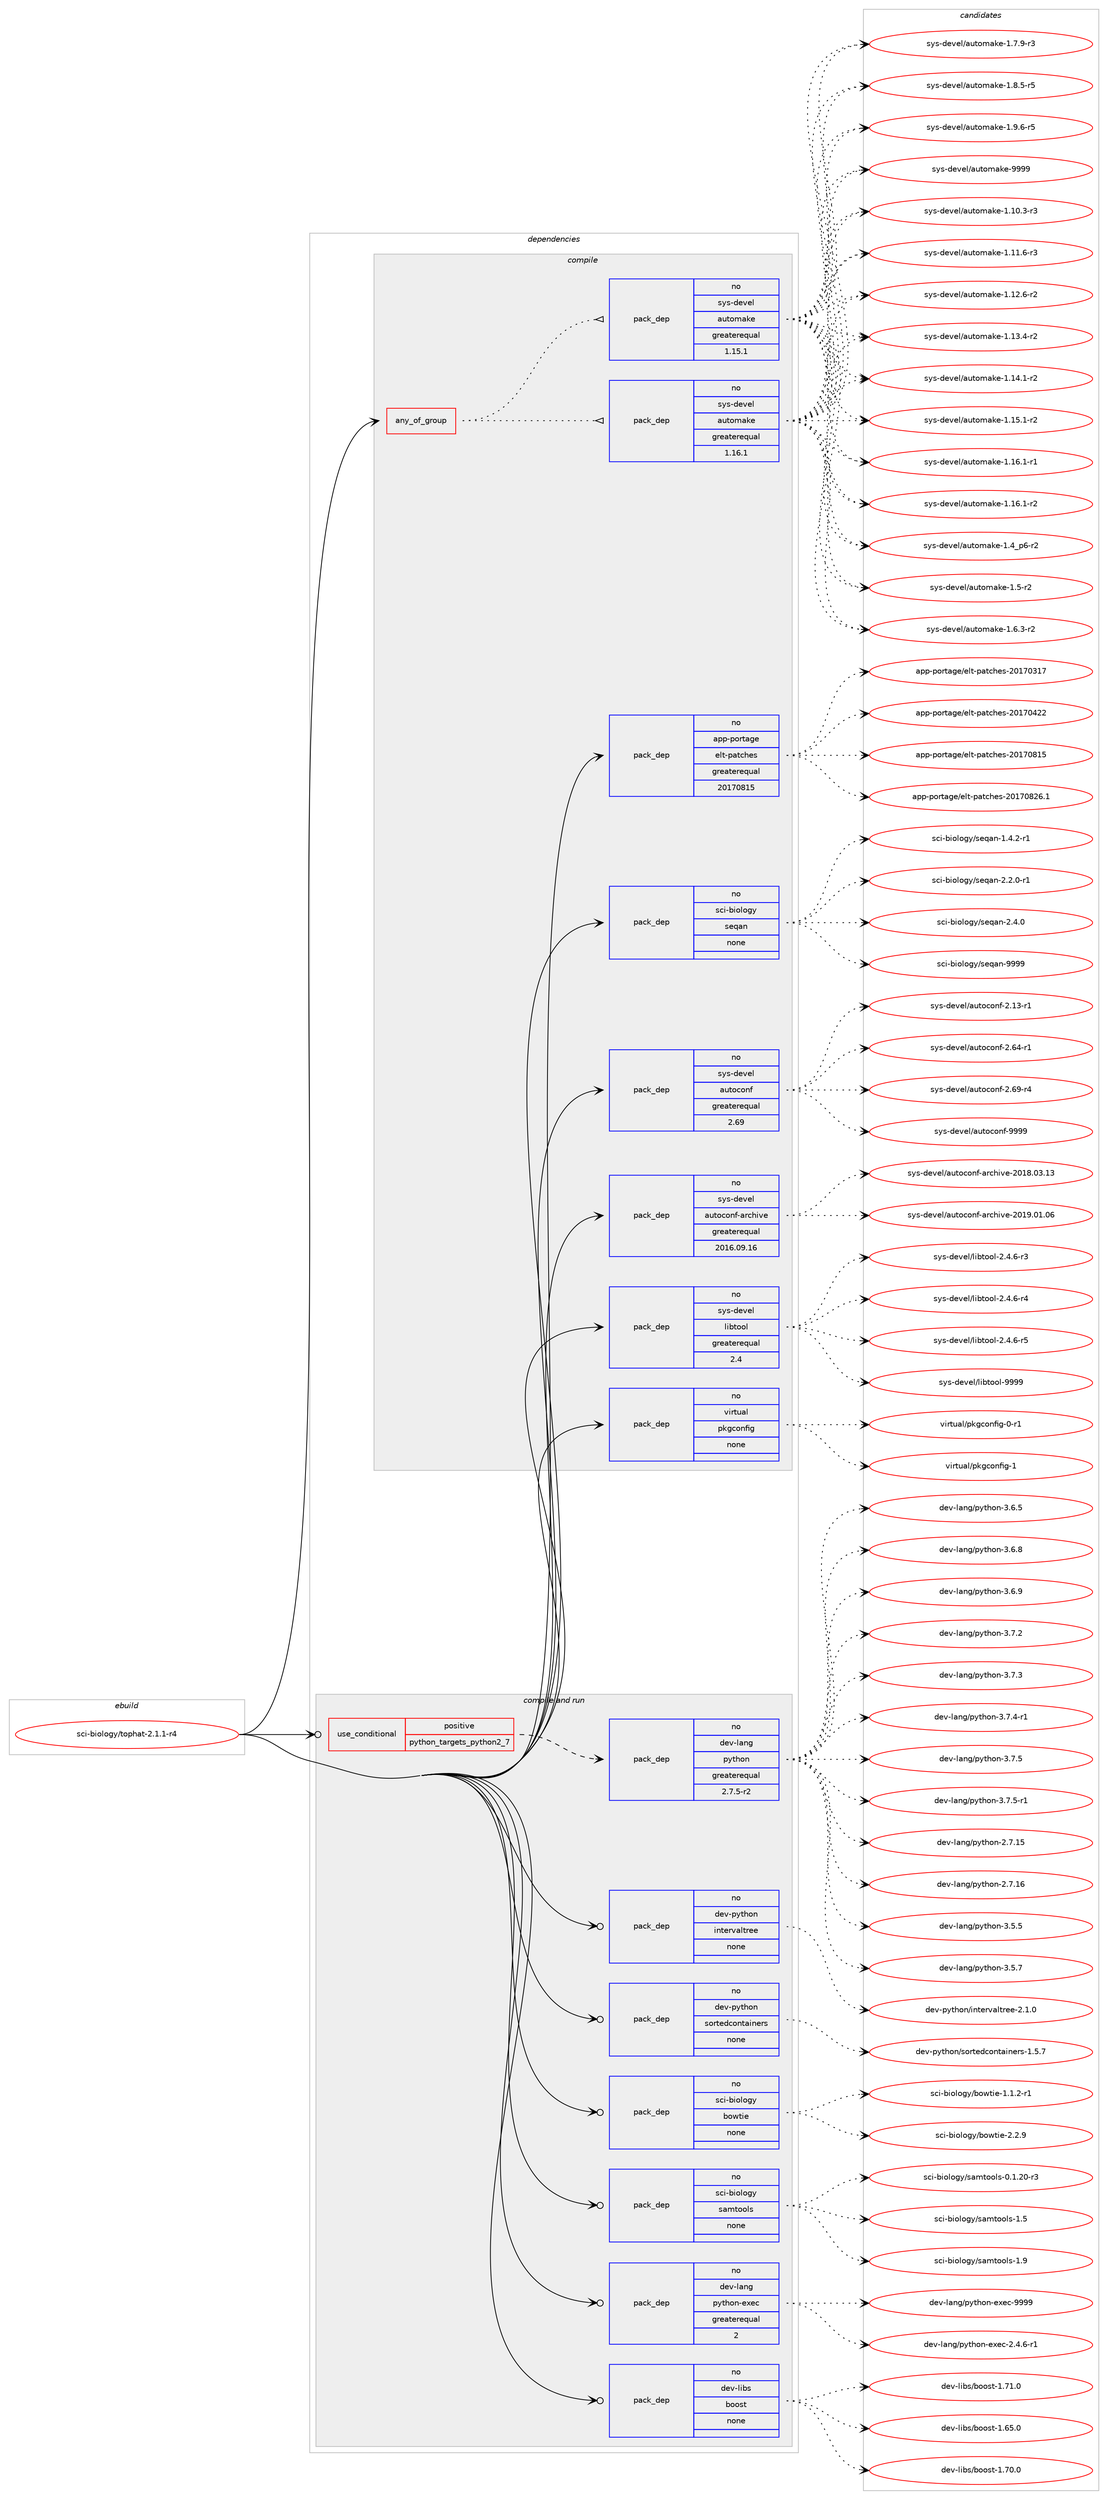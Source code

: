 digraph prolog {

# *************
# Graph options
# *************

newrank=true;
concentrate=true;
compound=true;
graph [rankdir=LR,fontname=Helvetica,fontsize=10,ranksep=1.5];#, ranksep=2.5, nodesep=0.2];
edge  [arrowhead=vee];
node  [fontname=Helvetica,fontsize=10];

# **********
# The ebuild
# **********

subgraph cluster_leftcol {
color=gray;
rank=same;
label=<<i>ebuild</i>>;
id [label="sci-biology/tophat-2.1.1-r4", color=red, width=4, href="../sci-biology/tophat-2.1.1-r4.svg"];
}

# ****************
# The dependencies
# ****************

subgraph cluster_midcol {
color=gray;
label=<<i>dependencies</i>>;
subgraph cluster_compile {
fillcolor="#eeeeee";
style=filled;
label=<<i>compile</i>>;
subgraph any14507 {
dependency850789 [label=<<TABLE BORDER="0" CELLBORDER="1" CELLSPACING="0" CELLPADDING="4"><TR><TD CELLPADDING="10">any_of_group</TD></TR></TABLE>>, shape=none, color=red];subgraph pack628958 {
dependency850790 [label=<<TABLE BORDER="0" CELLBORDER="1" CELLSPACING="0" CELLPADDING="4" WIDTH="220"><TR><TD ROWSPAN="6" CELLPADDING="30">pack_dep</TD></TR><TR><TD WIDTH="110">no</TD></TR><TR><TD>sys-devel</TD></TR><TR><TD>automake</TD></TR><TR><TD>greaterequal</TD></TR><TR><TD>1.16.1</TD></TR></TABLE>>, shape=none, color=blue];
}
dependency850789:e -> dependency850790:w [weight=20,style="dotted",arrowhead="oinv"];
subgraph pack628959 {
dependency850791 [label=<<TABLE BORDER="0" CELLBORDER="1" CELLSPACING="0" CELLPADDING="4" WIDTH="220"><TR><TD ROWSPAN="6" CELLPADDING="30">pack_dep</TD></TR><TR><TD WIDTH="110">no</TD></TR><TR><TD>sys-devel</TD></TR><TR><TD>automake</TD></TR><TR><TD>greaterequal</TD></TR><TR><TD>1.15.1</TD></TR></TABLE>>, shape=none, color=blue];
}
dependency850789:e -> dependency850791:w [weight=20,style="dotted",arrowhead="oinv"];
}
id:e -> dependency850789:w [weight=20,style="solid",arrowhead="vee"];
subgraph pack628960 {
dependency850792 [label=<<TABLE BORDER="0" CELLBORDER="1" CELLSPACING="0" CELLPADDING="4" WIDTH="220"><TR><TD ROWSPAN="6" CELLPADDING="30">pack_dep</TD></TR><TR><TD WIDTH="110">no</TD></TR><TR><TD>app-portage</TD></TR><TR><TD>elt-patches</TD></TR><TR><TD>greaterequal</TD></TR><TR><TD>20170815</TD></TR></TABLE>>, shape=none, color=blue];
}
id:e -> dependency850792:w [weight=20,style="solid",arrowhead="vee"];
subgraph pack628961 {
dependency850793 [label=<<TABLE BORDER="0" CELLBORDER="1" CELLSPACING="0" CELLPADDING="4" WIDTH="220"><TR><TD ROWSPAN="6" CELLPADDING="30">pack_dep</TD></TR><TR><TD WIDTH="110">no</TD></TR><TR><TD>sci-biology</TD></TR><TR><TD>seqan</TD></TR><TR><TD>none</TD></TR><TR><TD></TD></TR></TABLE>>, shape=none, color=blue];
}
id:e -> dependency850793:w [weight=20,style="solid",arrowhead="vee"];
subgraph pack628962 {
dependency850794 [label=<<TABLE BORDER="0" CELLBORDER="1" CELLSPACING="0" CELLPADDING="4" WIDTH="220"><TR><TD ROWSPAN="6" CELLPADDING="30">pack_dep</TD></TR><TR><TD WIDTH="110">no</TD></TR><TR><TD>sys-devel</TD></TR><TR><TD>autoconf</TD></TR><TR><TD>greaterequal</TD></TR><TR><TD>2.69</TD></TR></TABLE>>, shape=none, color=blue];
}
id:e -> dependency850794:w [weight=20,style="solid",arrowhead="vee"];
subgraph pack628963 {
dependency850795 [label=<<TABLE BORDER="0" CELLBORDER="1" CELLSPACING="0" CELLPADDING="4" WIDTH="220"><TR><TD ROWSPAN="6" CELLPADDING="30">pack_dep</TD></TR><TR><TD WIDTH="110">no</TD></TR><TR><TD>sys-devel</TD></TR><TR><TD>autoconf-archive</TD></TR><TR><TD>greaterequal</TD></TR><TR><TD>2016.09.16</TD></TR></TABLE>>, shape=none, color=blue];
}
id:e -> dependency850795:w [weight=20,style="solid",arrowhead="vee"];
subgraph pack628964 {
dependency850796 [label=<<TABLE BORDER="0" CELLBORDER="1" CELLSPACING="0" CELLPADDING="4" WIDTH="220"><TR><TD ROWSPAN="6" CELLPADDING="30">pack_dep</TD></TR><TR><TD WIDTH="110">no</TD></TR><TR><TD>sys-devel</TD></TR><TR><TD>libtool</TD></TR><TR><TD>greaterequal</TD></TR><TR><TD>2.4</TD></TR></TABLE>>, shape=none, color=blue];
}
id:e -> dependency850796:w [weight=20,style="solid",arrowhead="vee"];
subgraph pack628965 {
dependency850797 [label=<<TABLE BORDER="0" CELLBORDER="1" CELLSPACING="0" CELLPADDING="4" WIDTH="220"><TR><TD ROWSPAN="6" CELLPADDING="30">pack_dep</TD></TR><TR><TD WIDTH="110">no</TD></TR><TR><TD>virtual</TD></TR><TR><TD>pkgconfig</TD></TR><TR><TD>none</TD></TR><TR><TD></TD></TR></TABLE>>, shape=none, color=blue];
}
id:e -> dependency850797:w [weight=20,style="solid",arrowhead="vee"];
}
subgraph cluster_compileandrun {
fillcolor="#eeeeee";
style=filled;
label=<<i>compile and run</i>>;
subgraph cond206816 {
dependency850798 [label=<<TABLE BORDER="0" CELLBORDER="1" CELLSPACING="0" CELLPADDING="4"><TR><TD ROWSPAN="3" CELLPADDING="10">use_conditional</TD></TR><TR><TD>positive</TD></TR><TR><TD>python_targets_python2_7</TD></TR></TABLE>>, shape=none, color=red];
subgraph pack628966 {
dependency850799 [label=<<TABLE BORDER="0" CELLBORDER="1" CELLSPACING="0" CELLPADDING="4" WIDTH="220"><TR><TD ROWSPAN="6" CELLPADDING="30">pack_dep</TD></TR><TR><TD WIDTH="110">no</TD></TR><TR><TD>dev-lang</TD></TR><TR><TD>python</TD></TR><TR><TD>greaterequal</TD></TR><TR><TD>2.7.5-r2</TD></TR></TABLE>>, shape=none, color=blue];
}
dependency850798:e -> dependency850799:w [weight=20,style="dashed",arrowhead="vee"];
}
id:e -> dependency850798:w [weight=20,style="solid",arrowhead="odotvee"];
subgraph pack628967 {
dependency850800 [label=<<TABLE BORDER="0" CELLBORDER="1" CELLSPACING="0" CELLPADDING="4" WIDTH="220"><TR><TD ROWSPAN="6" CELLPADDING="30">pack_dep</TD></TR><TR><TD WIDTH="110">no</TD></TR><TR><TD>dev-lang</TD></TR><TR><TD>python-exec</TD></TR><TR><TD>greaterequal</TD></TR><TR><TD>2</TD></TR></TABLE>>, shape=none, color=blue];
}
id:e -> dependency850800:w [weight=20,style="solid",arrowhead="odotvee"];
subgraph pack628968 {
dependency850801 [label=<<TABLE BORDER="0" CELLBORDER="1" CELLSPACING="0" CELLPADDING="4" WIDTH="220"><TR><TD ROWSPAN="6" CELLPADDING="30">pack_dep</TD></TR><TR><TD WIDTH="110">no</TD></TR><TR><TD>dev-libs</TD></TR><TR><TD>boost</TD></TR><TR><TD>none</TD></TR><TR><TD></TD></TR></TABLE>>, shape=none, color=blue];
}
id:e -> dependency850801:w [weight=20,style="solid",arrowhead="odotvee"];
subgraph pack628969 {
dependency850802 [label=<<TABLE BORDER="0" CELLBORDER="1" CELLSPACING="0" CELLPADDING="4" WIDTH="220"><TR><TD ROWSPAN="6" CELLPADDING="30">pack_dep</TD></TR><TR><TD WIDTH="110">no</TD></TR><TR><TD>dev-python</TD></TR><TR><TD>intervaltree</TD></TR><TR><TD>none</TD></TR><TR><TD></TD></TR></TABLE>>, shape=none, color=blue];
}
id:e -> dependency850802:w [weight=20,style="solid",arrowhead="odotvee"];
subgraph pack628970 {
dependency850803 [label=<<TABLE BORDER="0" CELLBORDER="1" CELLSPACING="0" CELLPADDING="4" WIDTH="220"><TR><TD ROWSPAN="6" CELLPADDING="30">pack_dep</TD></TR><TR><TD WIDTH="110">no</TD></TR><TR><TD>dev-python</TD></TR><TR><TD>sortedcontainers</TD></TR><TR><TD>none</TD></TR><TR><TD></TD></TR></TABLE>>, shape=none, color=blue];
}
id:e -> dependency850803:w [weight=20,style="solid",arrowhead="odotvee"];
subgraph pack628971 {
dependency850804 [label=<<TABLE BORDER="0" CELLBORDER="1" CELLSPACING="0" CELLPADDING="4" WIDTH="220"><TR><TD ROWSPAN="6" CELLPADDING="30">pack_dep</TD></TR><TR><TD WIDTH="110">no</TD></TR><TR><TD>sci-biology</TD></TR><TR><TD>bowtie</TD></TR><TR><TD>none</TD></TR><TR><TD></TD></TR></TABLE>>, shape=none, color=blue];
}
id:e -> dependency850804:w [weight=20,style="solid",arrowhead="odotvee"];
subgraph pack628972 {
dependency850805 [label=<<TABLE BORDER="0" CELLBORDER="1" CELLSPACING="0" CELLPADDING="4" WIDTH="220"><TR><TD ROWSPAN="6" CELLPADDING="30">pack_dep</TD></TR><TR><TD WIDTH="110">no</TD></TR><TR><TD>sci-biology</TD></TR><TR><TD>samtools</TD></TR><TR><TD>none</TD></TR><TR><TD></TD></TR></TABLE>>, shape=none, color=blue];
}
id:e -> dependency850805:w [weight=20,style="solid",arrowhead="odotvee"];
}
subgraph cluster_run {
fillcolor="#eeeeee";
style=filled;
label=<<i>run</i>>;
}
}

# **************
# The candidates
# **************

subgraph cluster_choices {
rank=same;
color=gray;
label=<<i>candidates</i>>;

subgraph choice628958 {
color=black;
nodesep=1;
choice11512111545100101118101108479711711611110997107101454946494846514511451 [label="sys-devel/automake-1.10.3-r3", color=red, width=4,href="../sys-devel/automake-1.10.3-r3.svg"];
choice11512111545100101118101108479711711611110997107101454946494946544511451 [label="sys-devel/automake-1.11.6-r3", color=red, width=4,href="../sys-devel/automake-1.11.6-r3.svg"];
choice11512111545100101118101108479711711611110997107101454946495046544511450 [label="sys-devel/automake-1.12.6-r2", color=red, width=4,href="../sys-devel/automake-1.12.6-r2.svg"];
choice11512111545100101118101108479711711611110997107101454946495146524511450 [label="sys-devel/automake-1.13.4-r2", color=red, width=4,href="../sys-devel/automake-1.13.4-r2.svg"];
choice11512111545100101118101108479711711611110997107101454946495246494511450 [label="sys-devel/automake-1.14.1-r2", color=red, width=4,href="../sys-devel/automake-1.14.1-r2.svg"];
choice11512111545100101118101108479711711611110997107101454946495346494511450 [label="sys-devel/automake-1.15.1-r2", color=red, width=4,href="../sys-devel/automake-1.15.1-r2.svg"];
choice11512111545100101118101108479711711611110997107101454946495446494511449 [label="sys-devel/automake-1.16.1-r1", color=red, width=4,href="../sys-devel/automake-1.16.1-r1.svg"];
choice11512111545100101118101108479711711611110997107101454946495446494511450 [label="sys-devel/automake-1.16.1-r2", color=red, width=4,href="../sys-devel/automake-1.16.1-r2.svg"];
choice115121115451001011181011084797117116111109971071014549465295112544511450 [label="sys-devel/automake-1.4_p6-r2", color=red, width=4,href="../sys-devel/automake-1.4_p6-r2.svg"];
choice11512111545100101118101108479711711611110997107101454946534511450 [label="sys-devel/automake-1.5-r2", color=red, width=4,href="../sys-devel/automake-1.5-r2.svg"];
choice115121115451001011181011084797117116111109971071014549465446514511450 [label="sys-devel/automake-1.6.3-r2", color=red, width=4,href="../sys-devel/automake-1.6.3-r2.svg"];
choice115121115451001011181011084797117116111109971071014549465546574511451 [label="sys-devel/automake-1.7.9-r3", color=red, width=4,href="../sys-devel/automake-1.7.9-r3.svg"];
choice115121115451001011181011084797117116111109971071014549465646534511453 [label="sys-devel/automake-1.8.5-r5", color=red, width=4,href="../sys-devel/automake-1.8.5-r5.svg"];
choice115121115451001011181011084797117116111109971071014549465746544511453 [label="sys-devel/automake-1.9.6-r5", color=red, width=4,href="../sys-devel/automake-1.9.6-r5.svg"];
choice115121115451001011181011084797117116111109971071014557575757 [label="sys-devel/automake-9999", color=red, width=4,href="../sys-devel/automake-9999.svg"];
dependency850790:e -> choice11512111545100101118101108479711711611110997107101454946494846514511451:w [style=dotted,weight="100"];
dependency850790:e -> choice11512111545100101118101108479711711611110997107101454946494946544511451:w [style=dotted,weight="100"];
dependency850790:e -> choice11512111545100101118101108479711711611110997107101454946495046544511450:w [style=dotted,weight="100"];
dependency850790:e -> choice11512111545100101118101108479711711611110997107101454946495146524511450:w [style=dotted,weight="100"];
dependency850790:e -> choice11512111545100101118101108479711711611110997107101454946495246494511450:w [style=dotted,weight="100"];
dependency850790:e -> choice11512111545100101118101108479711711611110997107101454946495346494511450:w [style=dotted,weight="100"];
dependency850790:e -> choice11512111545100101118101108479711711611110997107101454946495446494511449:w [style=dotted,weight="100"];
dependency850790:e -> choice11512111545100101118101108479711711611110997107101454946495446494511450:w [style=dotted,weight="100"];
dependency850790:e -> choice115121115451001011181011084797117116111109971071014549465295112544511450:w [style=dotted,weight="100"];
dependency850790:e -> choice11512111545100101118101108479711711611110997107101454946534511450:w [style=dotted,weight="100"];
dependency850790:e -> choice115121115451001011181011084797117116111109971071014549465446514511450:w [style=dotted,weight="100"];
dependency850790:e -> choice115121115451001011181011084797117116111109971071014549465546574511451:w [style=dotted,weight="100"];
dependency850790:e -> choice115121115451001011181011084797117116111109971071014549465646534511453:w [style=dotted,weight="100"];
dependency850790:e -> choice115121115451001011181011084797117116111109971071014549465746544511453:w [style=dotted,weight="100"];
dependency850790:e -> choice115121115451001011181011084797117116111109971071014557575757:w [style=dotted,weight="100"];
}
subgraph choice628959 {
color=black;
nodesep=1;
choice11512111545100101118101108479711711611110997107101454946494846514511451 [label="sys-devel/automake-1.10.3-r3", color=red, width=4,href="../sys-devel/automake-1.10.3-r3.svg"];
choice11512111545100101118101108479711711611110997107101454946494946544511451 [label="sys-devel/automake-1.11.6-r3", color=red, width=4,href="../sys-devel/automake-1.11.6-r3.svg"];
choice11512111545100101118101108479711711611110997107101454946495046544511450 [label="sys-devel/automake-1.12.6-r2", color=red, width=4,href="../sys-devel/automake-1.12.6-r2.svg"];
choice11512111545100101118101108479711711611110997107101454946495146524511450 [label="sys-devel/automake-1.13.4-r2", color=red, width=4,href="../sys-devel/automake-1.13.4-r2.svg"];
choice11512111545100101118101108479711711611110997107101454946495246494511450 [label="sys-devel/automake-1.14.1-r2", color=red, width=4,href="../sys-devel/automake-1.14.1-r2.svg"];
choice11512111545100101118101108479711711611110997107101454946495346494511450 [label="sys-devel/automake-1.15.1-r2", color=red, width=4,href="../sys-devel/automake-1.15.1-r2.svg"];
choice11512111545100101118101108479711711611110997107101454946495446494511449 [label="sys-devel/automake-1.16.1-r1", color=red, width=4,href="../sys-devel/automake-1.16.1-r1.svg"];
choice11512111545100101118101108479711711611110997107101454946495446494511450 [label="sys-devel/automake-1.16.1-r2", color=red, width=4,href="../sys-devel/automake-1.16.1-r2.svg"];
choice115121115451001011181011084797117116111109971071014549465295112544511450 [label="sys-devel/automake-1.4_p6-r2", color=red, width=4,href="../sys-devel/automake-1.4_p6-r2.svg"];
choice11512111545100101118101108479711711611110997107101454946534511450 [label="sys-devel/automake-1.5-r2", color=red, width=4,href="../sys-devel/automake-1.5-r2.svg"];
choice115121115451001011181011084797117116111109971071014549465446514511450 [label="sys-devel/automake-1.6.3-r2", color=red, width=4,href="../sys-devel/automake-1.6.3-r2.svg"];
choice115121115451001011181011084797117116111109971071014549465546574511451 [label="sys-devel/automake-1.7.9-r3", color=red, width=4,href="../sys-devel/automake-1.7.9-r3.svg"];
choice115121115451001011181011084797117116111109971071014549465646534511453 [label="sys-devel/automake-1.8.5-r5", color=red, width=4,href="../sys-devel/automake-1.8.5-r5.svg"];
choice115121115451001011181011084797117116111109971071014549465746544511453 [label="sys-devel/automake-1.9.6-r5", color=red, width=4,href="../sys-devel/automake-1.9.6-r5.svg"];
choice115121115451001011181011084797117116111109971071014557575757 [label="sys-devel/automake-9999", color=red, width=4,href="../sys-devel/automake-9999.svg"];
dependency850791:e -> choice11512111545100101118101108479711711611110997107101454946494846514511451:w [style=dotted,weight="100"];
dependency850791:e -> choice11512111545100101118101108479711711611110997107101454946494946544511451:w [style=dotted,weight="100"];
dependency850791:e -> choice11512111545100101118101108479711711611110997107101454946495046544511450:w [style=dotted,weight="100"];
dependency850791:e -> choice11512111545100101118101108479711711611110997107101454946495146524511450:w [style=dotted,weight="100"];
dependency850791:e -> choice11512111545100101118101108479711711611110997107101454946495246494511450:w [style=dotted,weight="100"];
dependency850791:e -> choice11512111545100101118101108479711711611110997107101454946495346494511450:w [style=dotted,weight="100"];
dependency850791:e -> choice11512111545100101118101108479711711611110997107101454946495446494511449:w [style=dotted,weight="100"];
dependency850791:e -> choice11512111545100101118101108479711711611110997107101454946495446494511450:w [style=dotted,weight="100"];
dependency850791:e -> choice115121115451001011181011084797117116111109971071014549465295112544511450:w [style=dotted,weight="100"];
dependency850791:e -> choice11512111545100101118101108479711711611110997107101454946534511450:w [style=dotted,weight="100"];
dependency850791:e -> choice115121115451001011181011084797117116111109971071014549465446514511450:w [style=dotted,weight="100"];
dependency850791:e -> choice115121115451001011181011084797117116111109971071014549465546574511451:w [style=dotted,weight="100"];
dependency850791:e -> choice115121115451001011181011084797117116111109971071014549465646534511453:w [style=dotted,weight="100"];
dependency850791:e -> choice115121115451001011181011084797117116111109971071014549465746544511453:w [style=dotted,weight="100"];
dependency850791:e -> choice115121115451001011181011084797117116111109971071014557575757:w [style=dotted,weight="100"];
}
subgraph choice628960 {
color=black;
nodesep=1;
choice97112112451121111141169710310147101108116451129711699104101115455048495548514955 [label="app-portage/elt-patches-20170317", color=red, width=4,href="../app-portage/elt-patches-20170317.svg"];
choice97112112451121111141169710310147101108116451129711699104101115455048495548525050 [label="app-portage/elt-patches-20170422", color=red, width=4,href="../app-portage/elt-patches-20170422.svg"];
choice97112112451121111141169710310147101108116451129711699104101115455048495548564953 [label="app-portage/elt-patches-20170815", color=red, width=4,href="../app-portage/elt-patches-20170815.svg"];
choice971121124511211111411697103101471011081164511297116991041011154550484955485650544649 [label="app-portage/elt-patches-20170826.1", color=red, width=4,href="../app-portage/elt-patches-20170826.1.svg"];
dependency850792:e -> choice97112112451121111141169710310147101108116451129711699104101115455048495548514955:w [style=dotted,weight="100"];
dependency850792:e -> choice97112112451121111141169710310147101108116451129711699104101115455048495548525050:w [style=dotted,weight="100"];
dependency850792:e -> choice97112112451121111141169710310147101108116451129711699104101115455048495548564953:w [style=dotted,weight="100"];
dependency850792:e -> choice971121124511211111411697103101471011081164511297116991041011154550484955485650544649:w [style=dotted,weight="100"];
}
subgraph choice628961 {
color=black;
nodesep=1;
choice11599105459810511110811110312147115101113971104549465246504511449 [label="sci-biology/seqan-1.4.2-r1", color=red, width=4,href="../sci-biology/seqan-1.4.2-r1.svg"];
choice11599105459810511110811110312147115101113971104550465046484511449 [label="sci-biology/seqan-2.2.0-r1", color=red, width=4,href="../sci-biology/seqan-2.2.0-r1.svg"];
choice1159910545981051111081111031214711510111397110455046524648 [label="sci-biology/seqan-2.4.0", color=red, width=4,href="../sci-biology/seqan-2.4.0.svg"];
choice11599105459810511110811110312147115101113971104557575757 [label="sci-biology/seqan-9999", color=red, width=4,href="../sci-biology/seqan-9999.svg"];
dependency850793:e -> choice11599105459810511110811110312147115101113971104549465246504511449:w [style=dotted,weight="100"];
dependency850793:e -> choice11599105459810511110811110312147115101113971104550465046484511449:w [style=dotted,weight="100"];
dependency850793:e -> choice1159910545981051111081111031214711510111397110455046524648:w [style=dotted,weight="100"];
dependency850793:e -> choice11599105459810511110811110312147115101113971104557575757:w [style=dotted,weight="100"];
}
subgraph choice628962 {
color=black;
nodesep=1;
choice1151211154510010111810110847971171161119911111010245504649514511449 [label="sys-devel/autoconf-2.13-r1", color=red, width=4,href="../sys-devel/autoconf-2.13-r1.svg"];
choice1151211154510010111810110847971171161119911111010245504654524511449 [label="sys-devel/autoconf-2.64-r1", color=red, width=4,href="../sys-devel/autoconf-2.64-r1.svg"];
choice1151211154510010111810110847971171161119911111010245504654574511452 [label="sys-devel/autoconf-2.69-r4", color=red, width=4,href="../sys-devel/autoconf-2.69-r4.svg"];
choice115121115451001011181011084797117116111991111101024557575757 [label="sys-devel/autoconf-9999", color=red, width=4,href="../sys-devel/autoconf-9999.svg"];
dependency850794:e -> choice1151211154510010111810110847971171161119911111010245504649514511449:w [style=dotted,weight="100"];
dependency850794:e -> choice1151211154510010111810110847971171161119911111010245504654524511449:w [style=dotted,weight="100"];
dependency850794:e -> choice1151211154510010111810110847971171161119911111010245504654574511452:w [style=dotted,weight="100"];
dependency850794:e -> choice115121115451001011181011084797117116111991111101024557575757:w [style=dotted,weight="100"];
}
subgraph choice628963 {
color=black;
nodesep=1;
choice115121115451001011181011084797117116111991111101024597114991041051181014550484956464851464951 [label="sys-devel/autoconf-archive-2018.03.13", color=red, width=4,href="../sys-devel/autoconf-archive-2018.03.13.svg"];
choice115121115451001011181011084797117116111991111101024597114991041051181014550484957464849464854 [label="sys-devel/autoconf-archive-2019.01.06", color=red, width=4,href="../sys-devel/autoconf-archive-2019.01.06.svg"];
dependency850795:e -> choice115121115451001011181011084797117116111991111101024597114991041051181014550484956464851464951:w [style=dotted,weight="100"];
dependency850795:e -> choice115121115451001011181011084797117116111991111101024597114991041051181014550484957464849464854:w [style=dotted,weight="100"];
}
subgraph choice628964 {
color=black;
nodesep=1;
choice1151211154510010111810110847108105981161111111084550465246544511451 [label="sys-devel/libtool-2.4.6-r3", color=red, width=4,href="../sys-devel/libtool-2.4.6-r3.svg"];
choice1151211154510010111810110847108105981161111111084550465246544511452 [label="sys-devel/libtool-2.4.6-r4", color=red, width=4,href="../sys-devel/libtool-2.4.6-r4.svg"];
choice1151211154510010111810110847108105981161111111084550465246544511453 [label="sys-devel/libtool-2.4.6-r5", color=red, width=4,href="../sys-devel/libtool-2.4.6-r5.svg"];
choice1151211154510010111810110847108105981161111111084557575757 [label="sys-devel/libtool-9999", color=red, width=4,href="../sys-devel/libtool-9999.svg"];
dependency850796:e -> choice1151211154510010111810110847108105981161111111084550465246544511451:w [style=dotted,weight="100"];
dependency850796:e -> choice1151211154510010111810110847108105981161111111084550465246544511452:w [style=dotted,weight="100"];
dependency850796:e -> choice1151211154510010111810110847108105981161111111084550465246544511453:w [style=dotted,weight="100"];
dependency850796:e -> choice1151211154510010111810110847108105981161111111084557575757:w [style=dotted,weight="100"];
}
subgraph choice628965 {
color=black;
nodesep=1;
choice11810511411611797108471121071039911111010210510345484511449 [label="virtual/pkgconfig-0-r1", color=red, width=4,href="../virtual/pkgconfig-0-r1.svg"];
choice1181051141161179710847112107103991111101021051034549 [label="virtual/pkgconfig-1", color=red, width=4,href="../virtual/pkgconfig-1.svg"];
dependency850797:e -> choice11810511411611797108471121071039911111010210510345484511449:w [style=dotted,weight="100"];
dependency850797:e -> choice1181051141161179710847112107103991111101021051034549:w [style=dotted,weight="100"];
}
subgraph choice628966 {
color=black;
nodesep=1;
choice10010111845108971101034711212111610411111045504655464953 [label="dev-lang/python-2.7.15", color=red, width=4,href="../dev-lang/python-2.7.15.svg"];
choice10010111845108971101034711212111610411111045504655464954 [label="dev-lang/python-2.7.16", color=red, width=4,href="../dev-lang/python-2.7.16.svg"];
choice100101118451089711010347112121116104111110455146534653 [label="dev-lang/python-3.5.5", color=red, width=4,href="../dev-lang/python-3.5.5.svg"];
choice100101118451089711010347112121116104111110455146534655 [label="dev-lang/python-3.5.7", color=red, width=4,href="../dev-lang/python-3.5.7.svg"];
choice100101118451089711010347112121116104111110455146544653 [label="dev-lang/python-3.6.5", color=red, width=4,href="../dev-lang/python-3.6.5.svg"];
choice100101118451089711010347112121116104111110455146544656 [label="dev-lang/python-3.6.8", color=red, width=4,href="../dev-lang/python-3.6.8.svg"];
choice100101118451089711010347112121116104111110455146544657 [label="dev-lang/python-3.6.9", color=red, width=4,href="../dev-lang/python-3.6.9.svg"];
choice100101118451089711010347112121116104111110455146554650 [label="dev-lang/python-3.7.2", color=red, width=4,href="../dev-lang/python-3.7.2.svg"];
choice100101118451089711010347112121116104111110455146554651 [label="dev-lang/python-3.7.3", color=red, width=4,href="../dev-lang/python-3.7.3.svg"];
choice1001011184510897110103471121211161041111104551465546524511449 [label="dev-lang/python-3.7.4-r1", color=red, width=4,href="../dev-lang/python-3.7.4-r1.svg"];
choice100101118451089711010347112121116104111110455146554653 [label="dev-lang/python-3.7.5", color=red, width=4,href="../dev-lang/python-3.7.5.svg"];
choice1001011184510897110103471121211161041111104551465546534511449 [label="dev-lang/python-3.7.5-r1", color=red, width=4,href="../dev-lang/python-3.7.5-r1.svg"];
dependency850799:e -> choice10010111845108971101034711212111610411111045504655464953:w [style=dotted,weight="100"];
dependency850799:e -> choice10010111845108971101034711212111610411111045504655464954:w [style=dotted,weight="100"];
dependency850799:e -> choice100101118451089711010347112121116104111110455146534653:w [style=dotted,weight="100"];
dependency850799:e -> choice100101118451089711010347112121116104111110455146534655:w [style=dotted,weight="100"];
dependency850799:e -> choice100101118451089711010347112121116104111110455146544653:w [style=dotted,weight="100"];
dependency850799:e -> choice100101118451089711010347112121116104111110455146544656:w [style=dotted,weight="100"];
dependency850799:e -> choice100101118451089711010347112121116104111110455146544657:w [style=dotted,weight="100"];
dependency850799:e -> choice100101118451089711010347112121116104111110455146554650:w [style=dotted,weight="100"];
dependency850799:e -> choice100101118451089711010347112121116104111110455146554651:w [style=dotted,weight="100"];
dependency850799:e -> choice1001011184510897110103471121211161041111104551465546524511449:w [style=dotted,weight="100"];
dependency850799:e -> choice100101118451089711010347112121116104111110455146554653:w [style=dotted,weight="100"];
dependency850799:e -> choice1001011184510897110103471121211161041111104551465546534511449:w [style=dotted,weight="100"];
}
subgraph choice628967 {
color=black;
nodesep=1;
choice10010111845108971101034711212111610411111045101120101994550465246544511449 [label="dev-lang/python-exec-2.4.6-r1", color=red, width=4,href="../dev-lang/python-exec-2.4.6-r1.svg"];
choice10010111845108971101034711212111610411111045101120101994557575757 [label="dev-lang/python-exec-9999", color=red, width=4,href="../dev-lang/python-exec-9999.svg"];
dependency850800:e -> choice10010111845108971101034711212111610411111045101120101994550465246544511449:w [style=dotted,weight="100"];
dependency850800:e -> choice10010111845108971101034711212111610411111045101120101994557575757:w [style=dotted,weight="100"];
}
subgraph choice628968 {
color=black;
nodesep=1;
choice1001011184510810598115479811111111511645494654534648 [label="dev-libs/boost-1.65.0", color=red, width=4,href="../dev-libs/boost-1.65.0.svg"];
choice1001011184510810598115479811111111511645494655484648 [label="dev-libs/boost-1.70.0", color=red, width=4,href="../dev-libs/boost-1.70.0.svg"];
choice1001011184510810598115479811111111511645494655494648 [label="dev-libs/boost-1.71.0", color=red, width=4,href="../dev-libs/boost-1.71.0.svg"];
dependency850801:e -> choice1001011184510810598115479811111111511645494654534648:w [style=dotted,weight="100"];
dependency850801:e -> choice1001011184510810598115479811111111511645494655484648:w [style=dotted,weight="100"];
dependency850801:e -> choice1001011184510810598115479811111111511645494655494648:w [style=dotted,weight="100"];
}
subgraph choice628969 {
color=black;
nodesep=1;
choice100101118451121211161041111104710511011610111411897108116114101101455046494648 [label="dev-python/intervaltree-2.1.0", color=red, width=4,href="../dev-python/intervaltree-2.1.0.svg"];
dependency850802:e -> choice100101118451121211161041111104710511011610111411897108116114101101455046494648:w [style=dotted,weight="100"];
}
subgraph choice628970 {
color=black;
nodesep=1;
choice10010111845112121116104111110471151111141161011009911111011697105110101114115454946534655 [label="dev-python/sortedcontainers-1.5.7", color=red, width=4,href="../dev-python/sortedcontainers-1.5.7.svg"];
dependency850803:e -> choice10010111845112121116104111110471151111141161011009911111011697105110101114115454946534655:w [style=dotted,weight="100"];
}
subgraph choice628971 {
color=black;
nodesep=1;
choice11599105459810511110811110312147981111191161051014549464946504511449 [label="sci-biology/bowtie-1.1.2-r1", color=red, width=4,href="../sci-biology/bowtie-1.1.2-r1.svg"];
choice1159910545981051111081111031214798111119116105101455046504657 [label="sci-biology/bowtie-2.2.9", color=red, width=4,href="../sci-biology/bowtie-2.2.9.svg"];
dependency850804:e -> choice11599105459810511110811110312147981111191161051014549464946504511449:w [style=dotted,weight="100"];
dependency850804:e -> choice1159910545981051111081111031214798111119116105101455046504657:w [style=dotted,weight="100"];
}
subgraph choice628972 {
color=black;
nodesep=1;
choice1159910545981051111081111031214711597109116111111108115454846494650484511451 [label="sci-biology/samtools-0.1.20-r3", color=red, width=4,href="../sci-biology/samtools-0.1.20-r3.svg"];
choice115991054598105111108111103121471159710911611111110811545494653 [label="sci-biology/samtools-1.5", color=red, width=4,href="../sci-biology/samtools-1.5.svg"];
choice115991054598105111108111103121471159710911611111110811545494657 [label="sci-biology/samtools-1.9", color=red, width=4,href="../sci-biology/samtools-1.9.svg"];
dependency850805:e -> choice1159910545981051111081111031214711597109116111111108115454846494650484511451:w [style=dotted,weight="100"];
dependency850805:e -> choice115991054598105111108111103121471159710911611111110811545494653:w [style=dotted,weight="100"];
dependency850805:e -> choice115991054598105111108111103121471159710911611111110811545494657:w [style=dotted,weight="100"];
}
}

}
